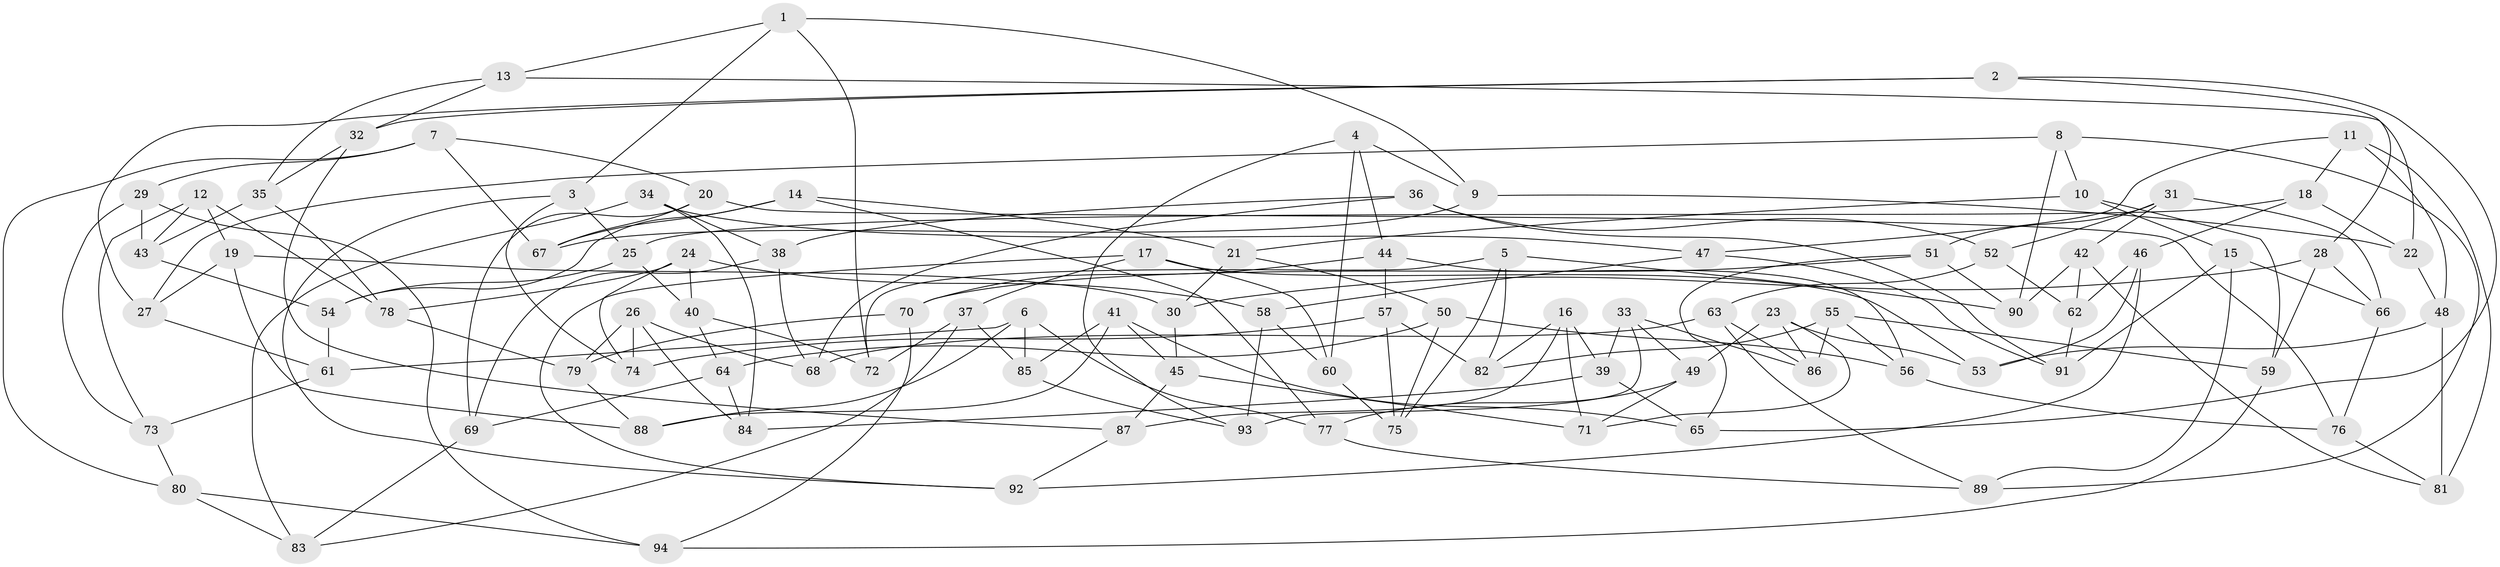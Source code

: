 // Generated by graph-tools (version 1.1) at 2025/38/03/09/25 02:38:02]
// undirected, 94 vertices, 188 edges
graph export_dot {
graph [start="1"]
  node [color=gray90,style=filled];
  1;
  2;
  3;
  4;
  5;
  6;
  7;
  8;
  9;
  10;
  11;
  12;
  13;
  14;
  15;
  16;
  17;
  18;
  19;
  20;
  21;
  22;
  23;
  24;
  25;
  26;
  27;
  28;
  29;
  30;
  31;
  32;
  33;
  34;
  35;
  36;
  37;
  38;
  39;
  40;
  41;
  42;
  43;
  44;
  45;
  46;
  47;
  48;
  49;
  50;
  51;
  52;
  53;
  54;
  55;
  56;
  57;
  58;
  59;
  60;
  61;
  62;
  63;
  64;
  65;
  66;
  67;
  68;
  69;
  70;
  71;
  72;
  73;
  74;
  75;
  76;
  77;
  78;
  79;
  80;
  81;
  82;
  83;
  84;
  85;
  86;
  87;
  88;
  89;
  90;
  91;
  92;
  93;
  94;
  1 -- 72;
  1 -- 3;
  1 -- 9;
  1 -- 13;
  2 -- 28;
  2 -- 65;
  2 -- 27;
  2 -- 32;
  3 -- 25;
  3 -- 74;
  3 -- 92;
  4 -- 44;
  4 -- 60;
  4 -- 93;
  4 -- 9;
  5 -- 75;
  5 -- 82;
  5 -- 72;
  5 -- 90;
  6 -- 85;
  6 -- 61;
  6 -- 88;
  6 -- 77;
  7 -- 29;
  7 -- 20;
  7 -- 67;
  7 -- 80;
  8 -- 89;
  8 -- 27;
  8 -- 10;
  8 -- 90;
  9 -- 22;
  9 -- 67;
  10 -- 21;
  10 -- 15;
  10 -- 59;
  11 -- 18;
  11 -- 48;
  11 -- 81;
  11 -- 47;
  12 -- 19;
  12 -- 43;
  12 -- 78;
  12 -- 73;
  13 -- 22;
  13 -- 32;
  13 -- 35;
  14 -- 67;
  14 -- 21;
  14 -- 54;
  14 -- 77;
  15 -- 91;
  15 -- 66;
  15 -- 89;
  16 -- 71;
  16 -- 39;
  16 -- 82;
  16 -- 87;
  17 -- 92;
  17 -- 60;
  17 -- 37;
  17 -- 53;
  18 -- 46;
  18 -- 22;
  18 -- 25;
  19 -- 27;
  19 -- 30;
  19 -- 88;
  20 -- 76;
  20 -- 67;
  20 -- 69;
  21 -- 30;
  21 -- 50;
  22 -- 48;
  23 -- 53;
  23 -- 49;
  23 -- 86;
  23 -- 71;
  24 -- 40;
  24 -- 58;
  24 -- 78;
  24 -- 74;
  25 -- 40;
  25 -- 54;
  26 -- 68;
  26 -- 79;
  26 -- 84;
  26 -- 74;
  27 -- 61;
  28 -- 66;
  28 -- 59;
  28 -- 30;
  29 -- 73;
  29 -- 43;
  29 -- 94;
  30 -- 45;
  31 -- 52;
  31 -- 51;
  31 -- 66;
  31 -- 42;
  32 -- 35;
  32 -- 87;
  33 -- 86;
  33 -- 93;
  33 -- 49;
  33 -- 39;
  34 -- 38;
  34 -- 84;
  34 -- 47;
  34 -- 83;
  35 -- 43;
  35 -- 78;
  36 -- 38;
  36 -- 91;
  36 -- 52;
  36 -- 68;
  37 -- 85;
  37 -- 83;
  37 -- 72;
  38 -- 68;
  38 -- 69;
  39 -- 84;
  39 -- 65;
  40 -- 64;
  40 -- 72;
  41 -- 88;
  41 -- 85;
  41 -- 65;
  41 -- 45;
  42 -- 90;
  42 -- 81;
  42 -- 62;
  43 -- 54;
  44 -- 70;
  44 -- 57;
  44 -- 56;
  45 -- 71;
  45 -- 87;
  46 -- 62;
  46 -- 92;
  46 -- 53;
  47 -- 58;
  47 -- 91;
  48 -- 53;
  48 -- 81;
  49 -- 77;
  49 -- 71;
  50 -- 64;
  50 -- 56;
  50 -- 75;
  51 -- 70;
  51 -- 90;
  51 -- 65;
  52 -- 63;
  52 -- 62;
  54 -- 61;
  55 -- 59;
  55 -- 86;
  55 -- 82;
  55 -- 56;
  56 -- 76;
  57 -- 74;
  57 -- 75;
  57 -- 82;
  58 -- 93;
  58 -- 60;
  59 -- 94;
  60 -- 75;
  61 -- 73;
  62 -- 91;
  63 -- 68;
  63 -- 89;
  63 -- 86;
  64 -- 69;
  64 -- 84;
  66 -- 76;
  69 -- 83;
  70 -- 94;
  70 -- 79;
  73 -- 80;
  76 -- 81;
  77 -- 89;
  78 -- 79;
  79 -- 88;
  80 -- 94;
  80 -- 83;
  85 -- 93;
  87 -- 92;
}
